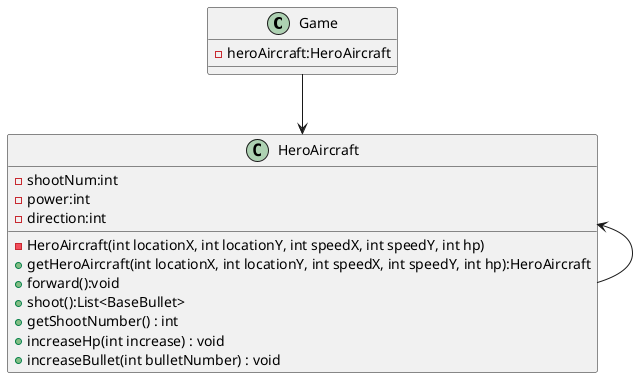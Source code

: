 @startuml
'https://plantuml.com/class-diagram


Game --> HeroAircraft

class Game{
    - heroAircraft:HeroAircraft
}

class HeroAircraft {
    - shootNum:int
    - power:int
    - direction:int
    - HeroAircraft(int locationX, int locationY, int speedX, int speedY, int hp)
    + getHeroAircraft(int locationX, int locationY, int speedX, int speedY, int hp):HeroAircraft
    + forward():void
    + shoot():List<BaseBullet>
    + getShootNumber() : int
    + increaseHp(int increase) : void
    + increaseBullet(int bulletNumber) : void
}

HeroAircraft <-- HeroAircraft
@enduml
